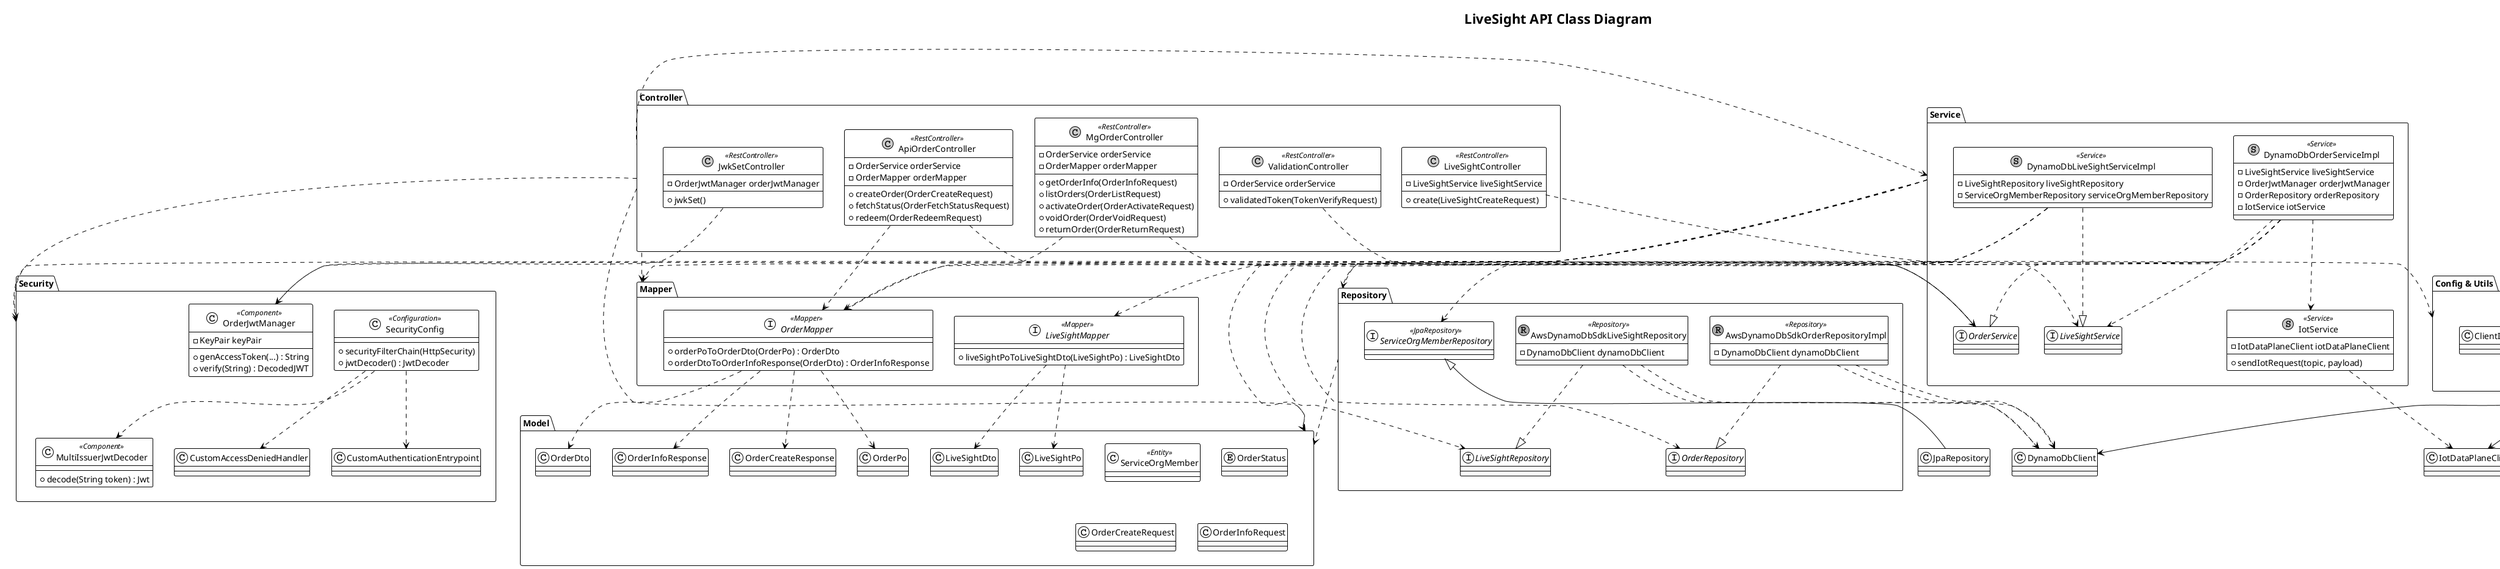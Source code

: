 @startuml
!theme plain
skinparam monochrome true
skinparam shadowing false

title LiveSight API Class Diagram

folder "Core Application" {
    class LiveSightApplication {
        +main(String[] args)
    }
}

folder "Controller" as Controller {
    class ApiOrderController <<(C,lightblue) RestController>> {
        -OrderService orderService
        -OrderMapper orderMapper
        +createOrder(OrderCreateRequest)
        +fetchStatus(OrderFetchStatusRequest)
        +redeem(OrderRedeemRequest)
    }
    class MgOrderController <<(C,lightblue) RestController>> {
        -OrderService orderService
        -OrderMapper orderMapper
        +getOrderInfo(OrderInfoRequest)
        +listOrders(OrderListRequest)
        +activateOrder(OrderActivateRequest)
        +voidOrder(OrderVoidRequest)
        +returnOrder(OrderReturnRequest)
    }
    class LiveSightController <<(C,lightblue) RestController>> {
        -LiveSightService liveSightService
        +create(LiveSightCreateRequest)
    }
    class ValidationController <<(C,lightblue) RestController>> {
        -OrderService orderService
        +validatedToken(TokenVerifyRequest)
    }
    class JwkSetController <<(C,lightblue) RestController>> {
        -OrderJwtManager orderJwtManager
        +jwkSet()
    }
}

folder "Service" as Service {
    interface OrderService
    interface LiveSightService

    class DynamoDbOrderServiceImpl <<(S,lightgreen) Service>> {
        -LiveSightService liveSightService
        -OrderJwtManager orderJwtManager
        -OrderRepository orderRepository
        -IotService iotService
    }
    class DynamoDbLiveSightServiceImpl <<(S,lightgreen) Service>> {
        -LiveSightRepository liveSightRepository
        -ServiceOrgMemberRepository serviceOrgMemberRepository
    }
    class IotService <<(S,lightgreen) Service>> {
        -IotDataPlaneClient iotDataPlaneClient
        +sendIotRequest(topic, payload)
    }
}

folder "Repository" as Repository {
    interface OrderRepository
    interface LiveSightRepository
    interface ServiceOrgMemberRepository <<JpaRepository>>

    class AwsDynamoDbSdkOrderRepositoryImpl <<(R,orange) Repository>> {
        -DynamoDbClient dynamoDbClient
    }
    class AwsDynamoDbSdkLiveSightRepository <<(R,orange) Repository>> {
        -DynamoDbClient dynamoDbClient
    }
}

folder "Model" as Model {
    class OrderPo
    class LiveSightPo
    class ServiceOrgMember <<Entity>>
    class OrderDto
    class LiveSightDto
    enum OrderStatus
    class OrderCreateRequest
    class OrderInfoRequest
    class OrderCreateResponse
    class OrderInfoResponse
}

folder "Mapper" as Mapper {
    interface OrderMapper <<Mapper>> {
        +orderPoToOrderDto(OrderPo) : OrderDto
        +orderDtoToOrderInfoResponse(OrderDto) : OrderInfoResponse
    }
    interface LiveSightMapper <<Mapper>> {
        +liveSightPoToLiveSightDto(LiveSightPo) : LiveSightDto
    }
}

folder "Security" as Security {
    class SecurityConfig <<Configuration>> {
        +securityFilterChain(HttpSecurity)
        +jwtDecoder() : JwtDecoder
    }
    class MultiIssuerJwtDecoder <<Component>> {
        +decode(String token) : Jwt
    }
    class OrderJwtManager <<Component>> {
        -KeyPair keyPair
        +genAccessToken(...) : String
        +verify(String) : DecodedJWT
    }
    class CustomAccessDeniedHandler
    class CustomAuthenticationEntrypoint
}

folder "Log & Exception" as LogException {
    class ExceptionHandleAdvice <<RestControllerAdvice>>
    class OrderApiException
    class LoggingFilter
    class AuditLogProducer {
        -SqsClient sqsClient
    }
}

folder "Config & Utils" as ConfigUtils {
    class AwsConfig <<Configuration>> {
        +dynamoDbClient() : DynamoDbClient
        +sqsClient() : SqsClient
        +iotDataPlaneClient() : IotDataPlaneClient
    }
    class ClientInfoUtil
}

' ---------------------
' Relationships
' ---------------------

' Layer dependencies
Controller .> Service
Controller .> Mapper
Controller .> Security
Controller .> Model
Service .> Repository
Service .> Security
Service .> Mapper
Service .> Model
Repository .> ConfigUtils
Repository .> Model

' Specific relationships
ApiOrderController ..> OrderService
MgOrderController ..> OrderService
LiveSightController ..> LiveSightService
ValidationController ..> OrderService

DynamoDbOrderServiceImpl ..> OrderRepository
DynamoDbOrderServiceImpl ..> LiveSightService
DynamoDbOrderServiceImpl ..> IotService
DynamoDbOrderServiceImpl ..> OrderJwtManager
DynamoDbLiveSightServiceImpl ..> LiveSightRepository
DynamoDbLiveSightServiceImpl ..> ServiceOrgMemberRepository
IotService ..> IotDataPlaneClient

AwsDynamoDbSdkOrderRepositoryImpl ..> DynamoDbClient
AwsDynamoDbSdkLiveSightRepository ..> DynamoDbClient
AuditLogProducer ..> SqsClient

' Service Implements Interface
DynamoDbOrderServiceImpl ..|> OrderService
DynamoDbLiveSightServiceImpl ..|> LiveSightService
AwsDynamoDbSdkOrderRepositoryImpl ..|> OrderRepository
AwsDynamoDbSdkLiveSightRepository ..|> LiveSightRepository
ServiceOrgMemberRepository <|-- JpaRepository

' Data Mapping
ApiOrderController ..> OrderMapper
MgOrderController ..> OrderMapper
DynamoDbOrderServiceImpl ..> OrderMapper
DynamoDbLiveSightServiceImpl ..> LiveSightMapper

OrderMapper ..> OrderPo
OrderMapper ..> OrderDto
OrderMapper ..> OrderCreateResponse
OrderMapper ..> OrderInfoResponse
LiveSightMapper ..> LiveSightPo
LiveSightMapper ..> LiveSightDto

' Security
SecurityConfig ..> MultiIssuerJwtDecoder
SecurityConfig ..> CustomAccessDeniedHandler
SecurityConfig ..> CustomAuthenticationEntrypoint
JwkSetController ..> OrderJwtManager

' AWS Clients
AwsConfig --> DynamoDbClient
AwsConfig --> SqsClient
AwsConfig --> IotDataPlaneClient

AwsDynamoDbSdkOrderRepositoryImpl ..> DynamoDbClient
AwsDynamoDbSdkLiveSightRepository ..> DynamoDbClient
AuditLogProducer ..> SqsClient

@enduml